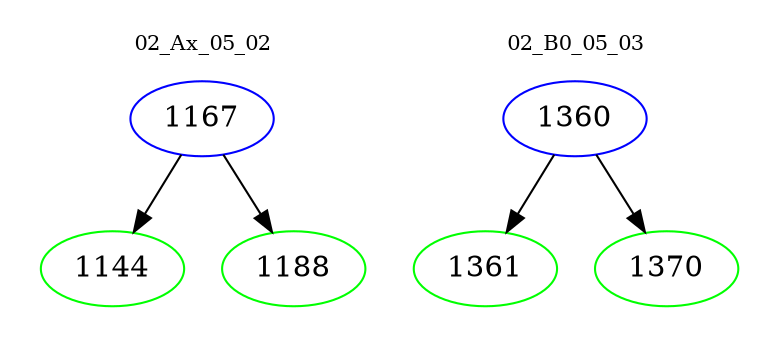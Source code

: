 digraph{
subgraph cluster_0 {
color = white
label = "02_Ax_05_02";
fontsize=10;
T0_1167 [label="1167", color="blue"]
T0_1167 -> T0_1144 [color="black"]
T0_1144 [label="1144", color="green"]
T0_1167 -> T0_1188 [color="black"]
T0_1188 [label="1188", color="green"]
}
subgraph cluster_1 {
color = white
label = "02_B0_05_03";
fontsize=10;
T1_1360 [label="1360", color="blue"]
T1_1360 -> T1_1361 [color="black"]
T1_1361 [label="1361", color="green"]
T1_1360 -> T1_1370 [color="black"]
T1_1370 [label="1370", color="green"]
}
}
